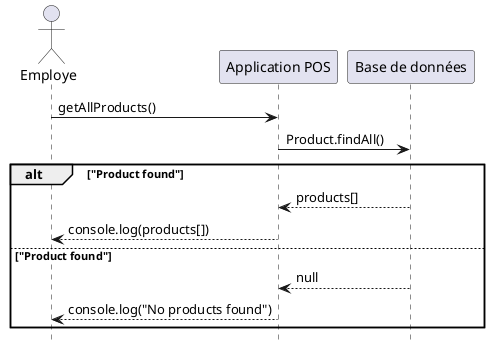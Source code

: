 @startuml VueProcessusConsulterProduits

actor "Employe" as Employe
hide footbox

Employe -> "Application POS" : getAllProducts()
"Application POS" -> "Base de données": Product.findAll()
alt "Product found"
    "Base de données" --> "Application POS": products[]
    "Application POS" --> "Employe": console.log(products[])
else "Product found"
    "Base de données" --> "Application POS": null
    "Application POS" --> "Employe": console.log("No products found")
end
@enduml
